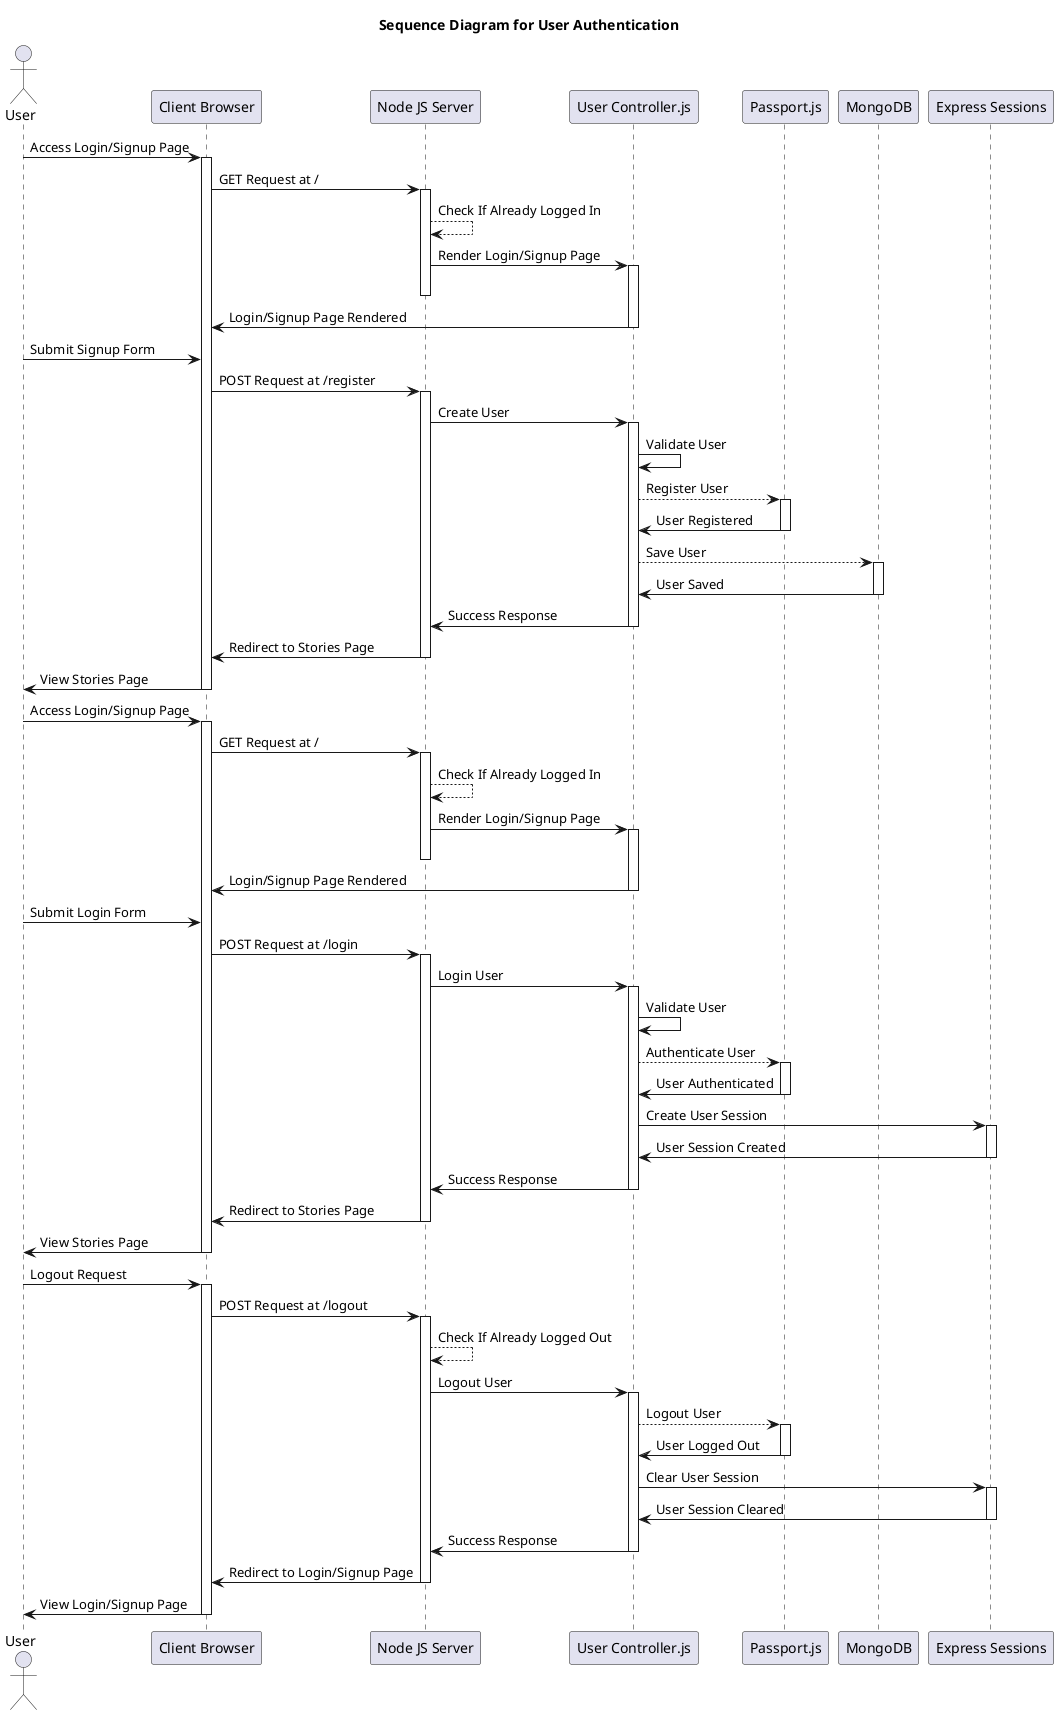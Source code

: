 @startuml User Authentication
title Sequence Diagram for User Authentication

actor User as U
participant "Client Browser" as CB
participant "Node JS Server" as NS
participant "User Controller.js" as UC
participant "Passport.js" as P
participant "MongoDB" as DB
participant "Express Sessions" as S

U -> CB: Access Login/Signup Page
activate CB
CB -> NS: GET Request at /
activate NS
NS --> NS: Check If Already Logged In
NS -> UC: Render Login/Signup Page
activate UC
deactivate NS
UC -> CB: Login/Signup Page Rendered
deactivate UC
U -> CB: Submit Signup Form
CB -> NS: POST Request at /register
activate NS
NS -> UC: Create User
activate UC
UC -> UC: Validate User
UC --> P: Register User
activate P
P -> UC: User Registered
deactivate P
UC --> DB: Save User
activate DB
DB -> UC: User Saved
deactivate DB
UC -> NS: Success Response
deactivate UC
NS -> CB: Redirect to Stories Page
deactivate NS
CB -> U: View Stories Page
deactivate CB

U -> CB: Access Login/Signup Page
activate CB
CB -> NS: GET Request at /
activate NS
NS --> NS: Check If Already Logged In
NS -> UC: Render Login/Signup Page
activate UC
deactivate NS
UC -> CB: Login/Signup Page Rendered
deactivate UC
U -> CB: Submit Login Form
CB -> NS: POST Request at /login
activate NS
NS -> UC: Login User
activate UC
UC -> UC: Validate User
UC --> P: Authenticate User
activate P
P -> UC: User Authenticated
deactivate P
UC -> S: Create User Session
activate S
S -> UC: User Session Created
deactivate S
UC -> NS: Success Response
deactivate UC
NS -> CB: Redirect to Stories Page
deactivate NS
CB -> U: View Stories Page
deactivate CB

U -> CB: Logout Request
activate CB
CB -> NS: POST Request at /logout
activate NS
NS --> NS: Check If Already Logged Out
NS -> UC: Logout User
activate UC
UC --> P: Logout User
activate P
P -> UC: User Logged Out
deactivate P
UC -> S: Clear User Session
activate S
S -> UC: User Session Cleared
deactivate S
UC -> NS: Success Response
deactivate UC
NS -> CB: Redirect to Login/Signup Page
deactivate NS
CB -> U: View Login/Signup Page
deactivate CB
@enduml